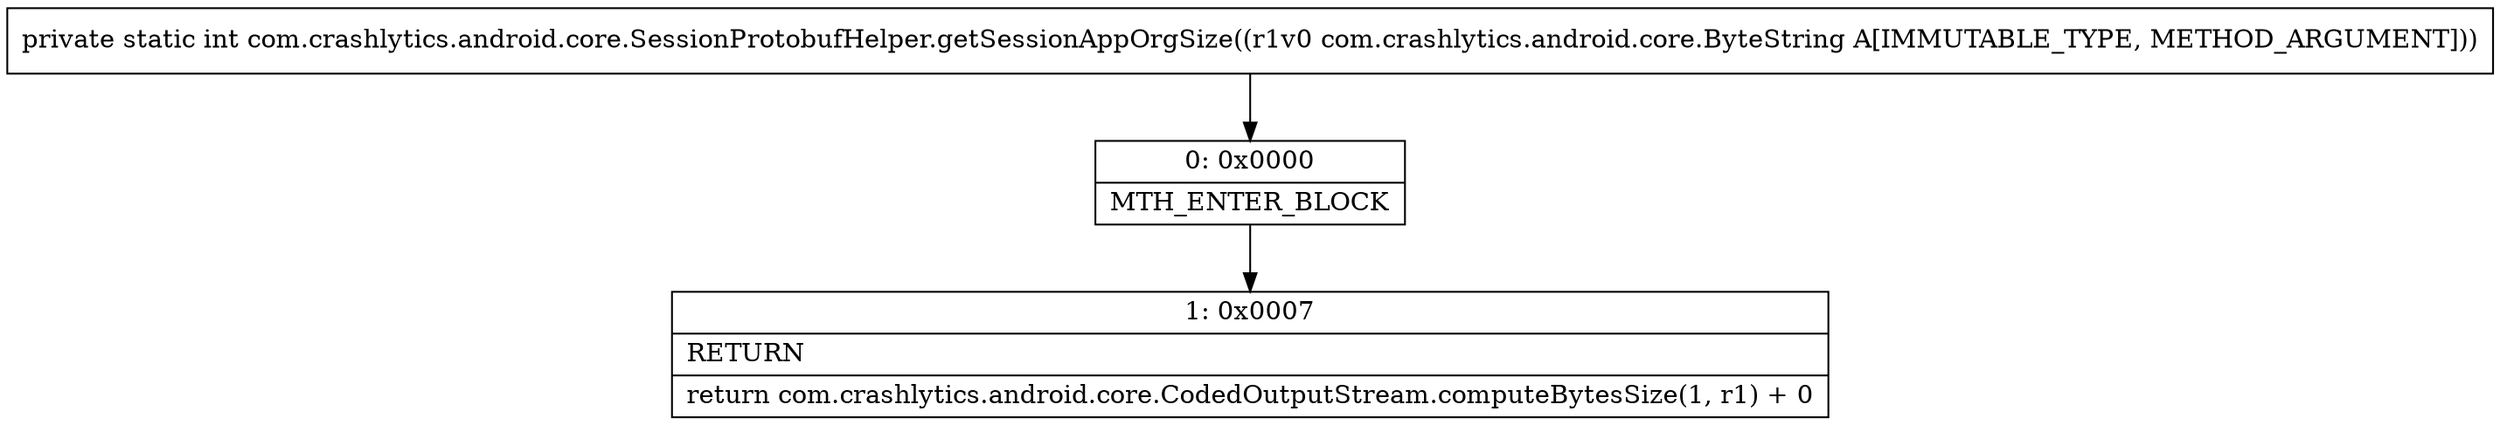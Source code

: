 digraph "CFG forcom.crashlytics.android.core.SessionProtobufHelper.getSessionAppOrgSize(Lcom\/crashlytics\/android\/core\/ByteString;)I" {
Node_0 [shape=record,label="{0\:\ 0x0000|MTH_ENTER_BLOCK\l}"];
Node_1 [shape=record,label="{1\:\ 0x0007|RETURN\l|return com.crashlytics.android.core.CodedOutputStream.computeBytesSize(1, r1) + 0\l}"];
MethodNode[shape=record,label="{private static int com.crashlytics.android.core.SessionProtobufHelper.getSessionAppOrgSize((r1v0 com.crashlytics.android.core.ByteString A[IMMUTABLE_TYPE, METHOD_ARGUMENT])) }"];
MethodNode -> Node_0;
Node_0 -> Node_1;
}

